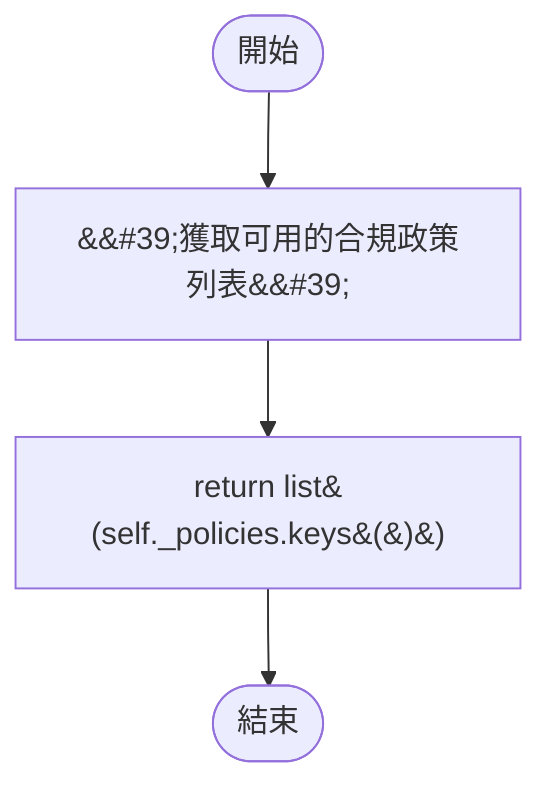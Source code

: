 flowchart TB
    n1([開始])
    n2([結束])
    n3[&amp;&#35;39;獲取可用的合規政策列表&amp;&#35;39;]
    n4[return list&#40;self._policies.keys&#40;&#41;&#41;]
    n1 --> n3
    n3 --> n4
    n4 --> n2